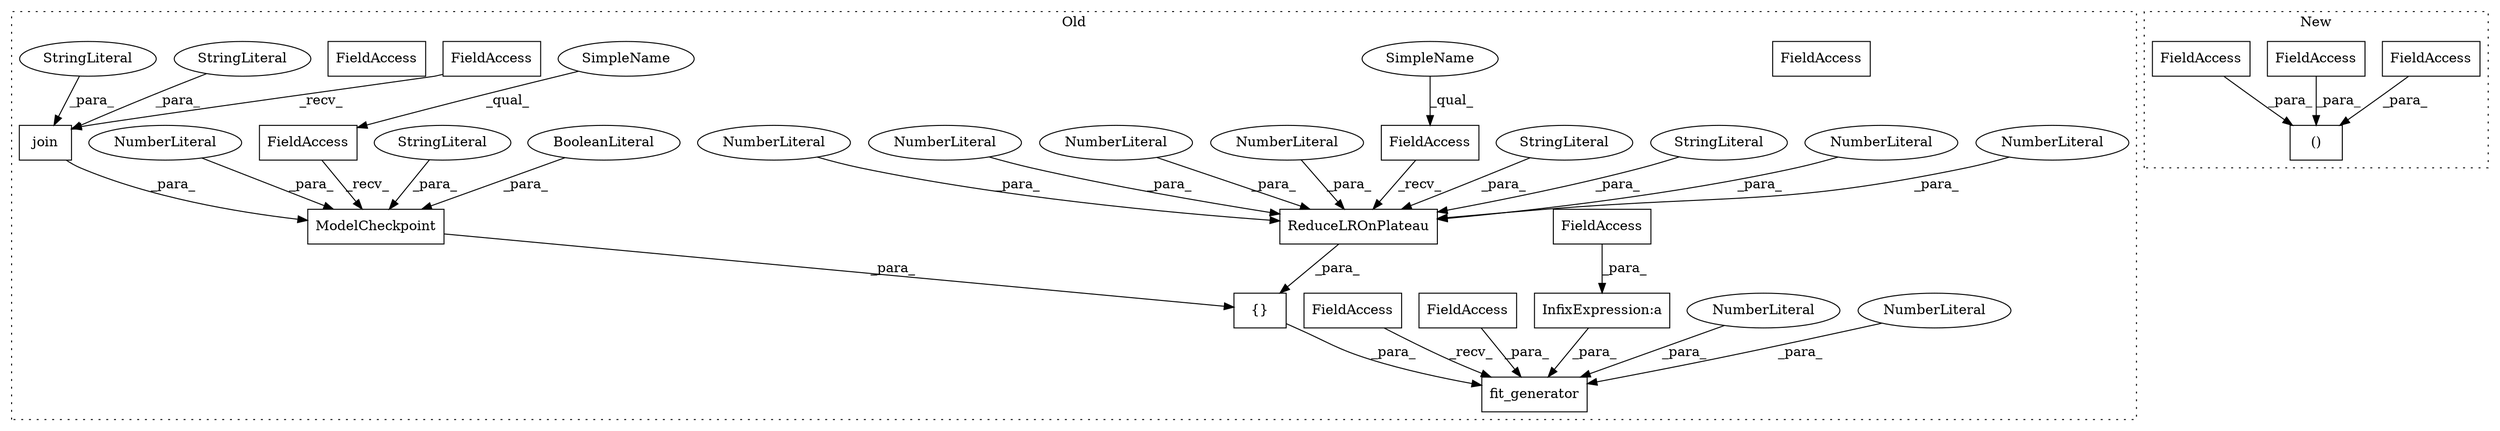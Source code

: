 digraph G {
subgraph cluster0 {
1 [label="ModelCheckpoint" a="32" s="2373,2455" l="16,1" shape="box"];
3 [label="{}" a="4" s="2356,2529" l="1,1" shape="box"];
4 [label="BooleanLiteral" a="9" s="2451" l="4" shape="ellipse"];
5 [label="FieldAccess" a="22" s="2357" l="15" shape="box"];
6 [label="StringLiteral" a="45" s="2438" l="10" shape="ellipse"];
7 [label="FieldAccess" a="22" s="2457" l="15" shape="box"];
8 [label="fit_generator" a="32" s="2240,2530" l="14,1" shape="box"];
9 [label="InfixExpression:a" a="27" s="2303" l="3" shape="box"];
10 [label="NumberLiteral" a="34" s="2323" l="2" shape="ellipse"];
11 [label="FieldAccess" a="22" s="2234" l="5" shape="box"];
12 [label="ReduceLROnPlateau" a="32" s="2473,2528" l="18,1" shape="box"];
13 [label="NumberLiteral" a="34" s="2527" l="1" shape="ellipse"];
14 [label="NumberLiteral" a="34" s="2342" l="4" shape="ellipse"];
15 [label="NumberLiteral" a="34" s="2449" l="1" shape="ellipse"];
16 [label="NumberLiteral" a="34" s="2509" l="1" shape="ellipse"];
17 [label="NumberLiteral" a="34" s="2502" l="3" shape="ellipse"];
18 [label="NumberLiteral" a="34" s="2518" l="6" shape="ellipse"];
19 [label="NumberLiteral" a="34" s="2506" l="2" shape="ellipse"];
20 [label="NumberLiteral" a="34" s="2525" l="1" shape="ellipse"];
21 [label="FieldAccess" a="22" s="2306" l="4" shape="box"];
22 [label="FieldAccess" a="22" s="2254" l="15" shape="box"];
25 [label="join" a="32" s="2397,2436" l="5,1" shape="box"];
26 [label="FieldAccess" a="22" s="2389" l="7" shape="box"];
27 [label="StringLiteral" a="45" s="2491" l="10" shape="ellipse"];
28 [label="StringLiteral" a="45" s="2414" l="22" shape="ellipse"];
29 [label="StringLiteral" a="45" s="2402" l="11" shape="ellipse"];
30 [label="StringLiteral" a="45" s="2511" l="6" shape="ellipse"];
32 [label="FieldAccess" a="22" s="1664" l="5" shape="box"];
33 [label="FieldAccess" a="22" s="2234" l="5" shape="box"];
34 [label="SimpleName" a="42" s="2357" l="5" shape="ellipse"];
35 [label="SimpleName" a="42" s="2457" l="5" shape="ellipse"];
label = "Old";
style="dotted";
}
subgraph cluster1 {
2 [label="()" a="106" s="2807" l="61" shape="box"];
23 [label="FieldAccess" a="22" s="2852" l="16" shape="box"];
24 [label="FieldAccess" a="22" s="2825" l="14" shape="box"];
31 [label="FieldAccess" a="22" s="2807" l="5" shape="box"];
label = "New";
style="dotted";
}
1 -> 3 [label="_para_"];
3 -> 8 [label="_para_"];
4 -> 1 [label="_para_"];
5 -> 1 [label="_recv_"];
6 -> 1 [label="_para_"];
7 -> 12 [label="_recv_"];
9 -> 8 [label="_para_"];
10 -> 8 [label="_para_"];
12 -> 3 [label="_para_"];
13 -> 12 [label="_para_"];
14 -> 8 [label="_para_"];
15 -> 1 [label="_para_"];
16 -> 12 [label="_para_"];
17 -> 12 [label="_para_"];
18 -> 12 [label="_para_"];
19 -> 12 [label="_para_"];
20 -> 12 [label="_para_"];
21 -> 9 [label="_para_"];
22 -> 8 [label="_para_"];
23 -> 2 [label="_para_"];
24 -> 2 [label="_para_"];
25 -> 1 [label="_para_"];
26 -> 25 [label="_recv_"];
27 -> 12 [label="_para_"];
28 -> 25 [label="_para_"];
29 -> 25 [label="_para_"];
30 -> 12 [label="_para_"];
31 -> 2 [label="_para_"];
33 -> 8 [label="_recv_"];
34 -> 5 [label="_qual_"];
35 -> 7 [label="_qual_"];
}